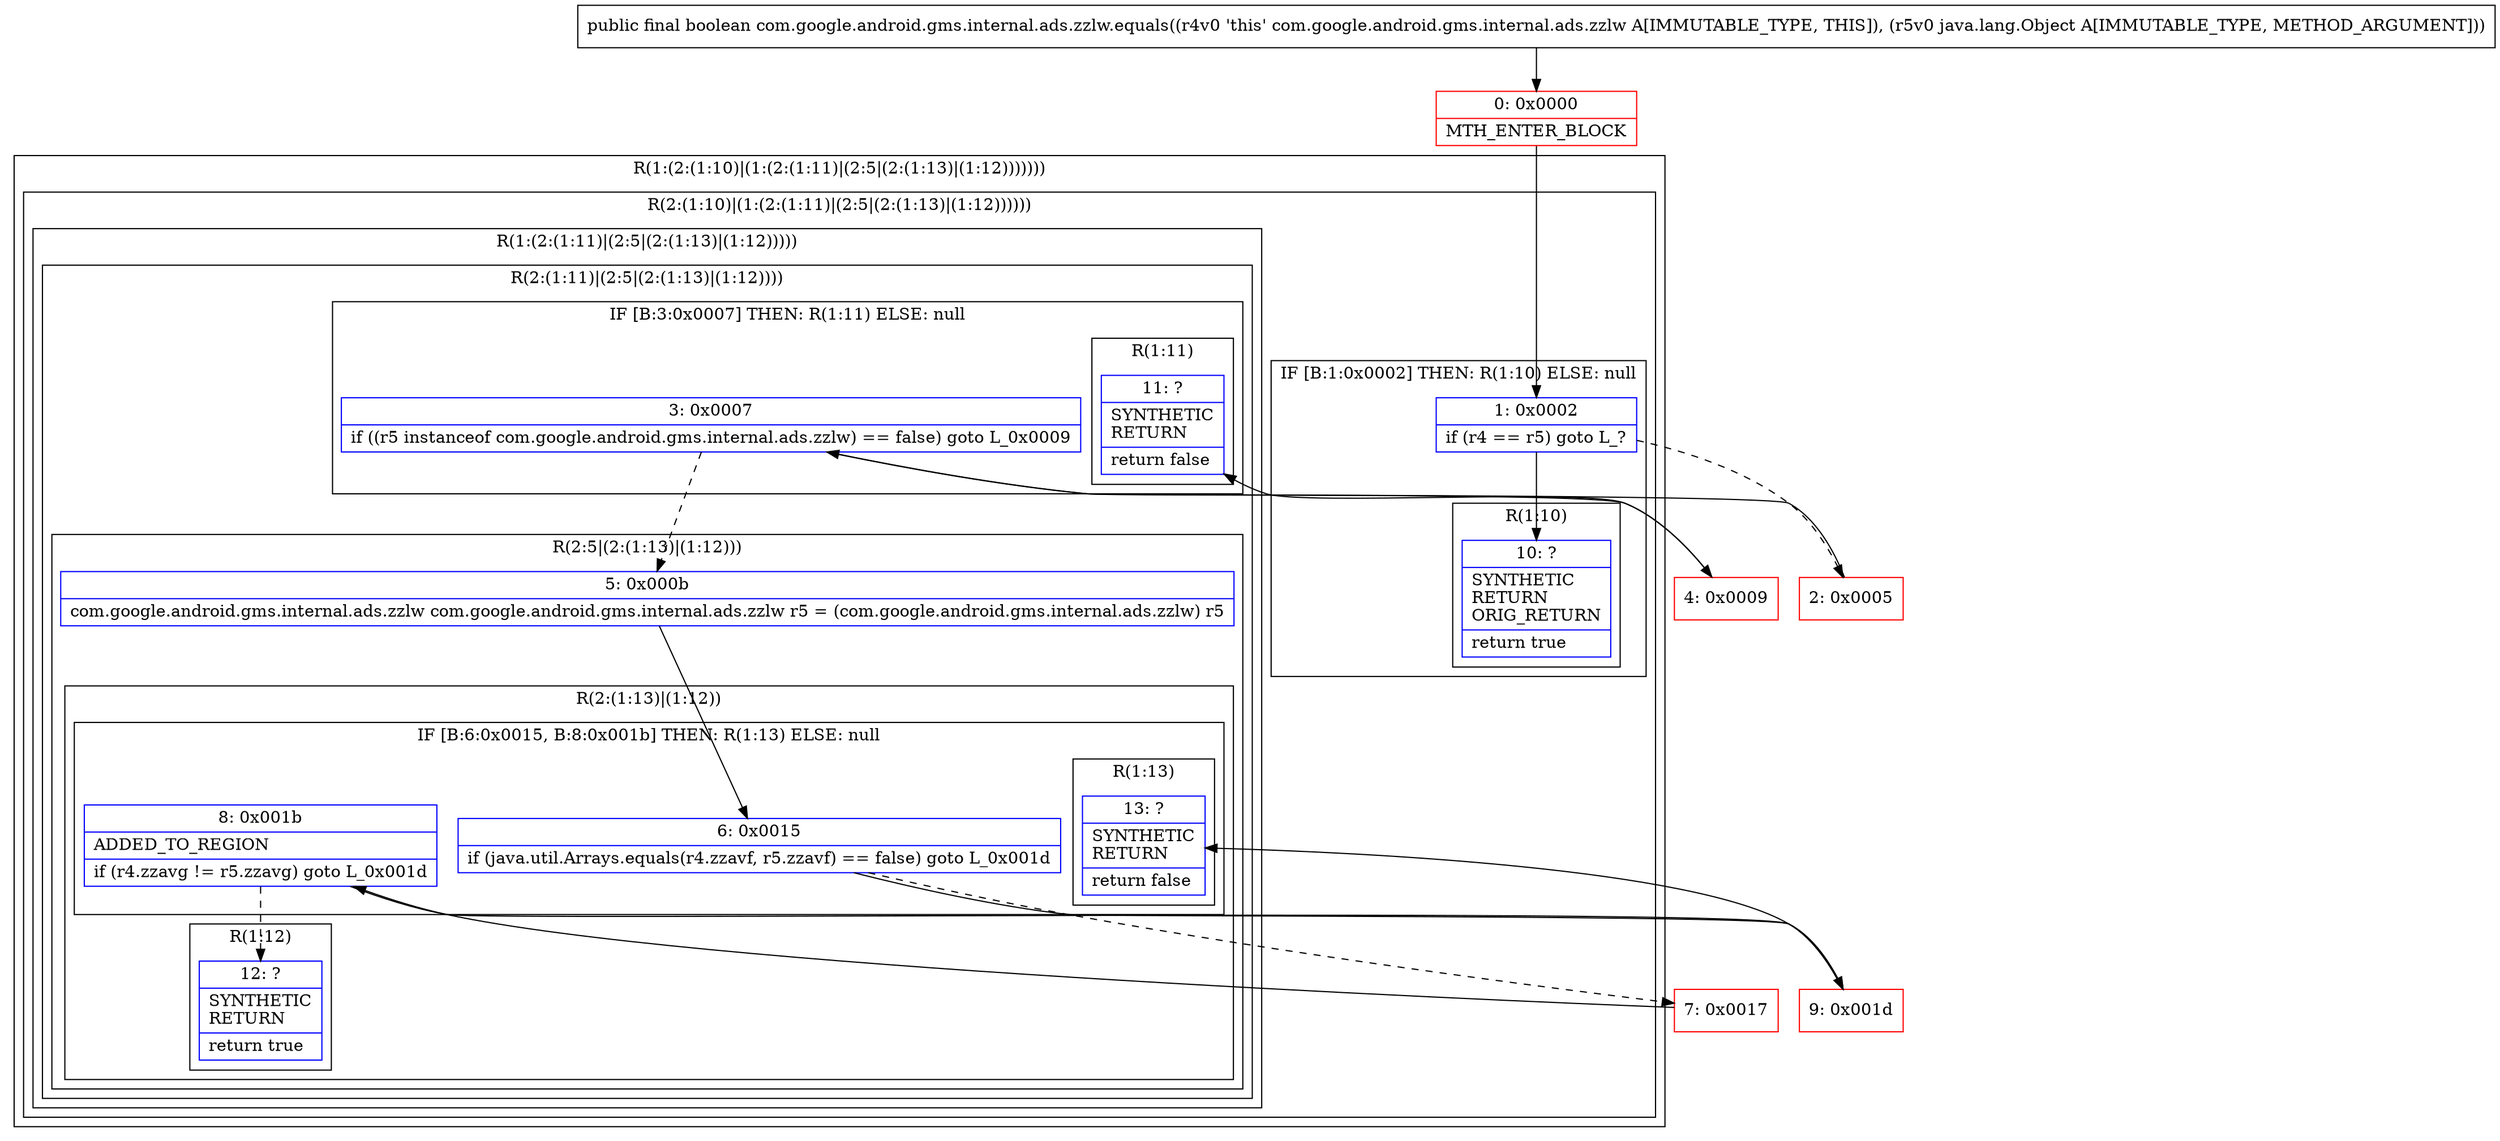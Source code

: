 digraph "CFG forcom.google.android.gms.internal.ads.zzlw.equals(Ljava\/lang\/Object;)Z" {
subgraph cluster_Region_765114447 {
label = "R(1:(2:(1:10)|(1:(2:(1:11)|(2:5|(2:(1:13)|(1:12)))))))";
node [shape=record,color=blue];
subgraph cluster_Region_403577480 {
label = "R(2:(1:10)|(1:(2:(1:11)|(2:5|(2:(1:13)|(1:12))))))";
node [shape=record,color=blue];
subgraph cluster_IfRegion_1741905003 {
label = "IF [B:1:0x0002] THEN: R(1:10) ELSE: null";
node [shape=record,color=blue];
Node_1 [shape=record,label="{1\:\ 0x0002|if (r4 == r5) goto L_?\l}"];
subgraph cluster_Region_1590772031 {
label = "R(1:10)";
node [shape=record,color=blue];
Node_10 [shape=record,label="{10\:\ ?|SYNTHETIC\lRETURN\lORIG_RETURN\l|return true\l}"];
}
}
subgraph cluster_Region_644989546 {
label = "R(1:(2:(1:11)|(2:5|(2:(1:13)|(1:12)))))";
node [shape=record,color=blue];
subgraph cluster_Region_1321420406 {
label = "R(2:(1:11)|(2:5|(2:(1:13)|(1:12))))";
node [shape=record,color=blue];
subgraph cluster_IfRegion_856587201 {
label = "IF [B:3:0x0007] THEN: R(1:11) ELSE: null";
node [shape=record,color=blue];
Node_3 [shape=record,label="{3\:\ 0x0007|if ((r5 instanceof com.google.android.gms.internal.ads.zzlw) == false) goto L_0x0009\l}"];
subgraph cluster_Region_1736576038 {
label = "R(1:11)";
node [shape=record,color=blue];
Node_11 [shape=record,label="{11\:\ ?|SYNTHETIC\lRETURN\l|return false\l}"];
}
}
subgraph cluster_Region_1888687552 {
label = "R(2:5|(2:(1:13)|(1:12)))";
node [shape=record,color=blue];
Node_5 [shape=record,label="{5\:\ 0x000b|com.google.android.gms.internal.ads.zzlw com.google.android.gms.internal.ads.zzlw r5 = (com.google.android.gms.internal.ads.zzlw) r5\l}"];
subgraph cluster_Region_1330176046 {
label = "R(2:(1:13)|(1:12))";
node [shape=record,color=blue];
subgraph cluster_IfRegion_1457136754 {
label = "IF [B:6:0x0015, B:8:0x001b] THEN: R(1:13) ELSE: null";
node [shape=record,color=blue];
Node_6 [shape=record,label="{6\:\ 0x0015|if (java.util.Arrays.equals(r4.zzavf, r5.zzavf) == false) goto L_0x001d\l}"];
Node_8 [shape=record,label="{8\:\ 0x001b|ADDED_TO_REGION\l|if (r4.zzavg != r5.zzavg) goto L_0x001d\l}"];
subgraph cluster_Region_468512583 {
label = "R(1:13)";
node [shape=record,color=blue];
Node_13 [shape=record,label="{13\:\ ?|SYNTHETIC\lRETURN\l|return false\l}"];
}
}
subgraph cluster_Region_1543262088 {
label = "R(1:12)";
node [shape=record,color=blue];
Node_12 [shape=record,label="{12\:\ ?|SYNTHETIC\lRETURN\l|return true\l}"];
}
}
}
}
}
}
}
Node_0 [shape=record,color=red,label="{0\:\ 0x0000|MTH_ENTER_BLOCK\l}"];
Node_2 [shape=record,color=red,label="{2\:\ 0x0005}"];
Node_4 [shape=record,color=red,label="{4\:\ 0x0009}"];
Node_7 [shape=record,color=red,label="{7\:\ 0x0017}"];
Node_9 [shape=record,color=red,label="{9\:\ 0x001d}"];
MethodNode[shape=record,label="{public final boolean com.google.android.gms.internal.ads.zzlw.equals((r4v0 'this' com.google.android.gms.internal.ads.zzlw A[IMMUTABLE_TYPE, THIS]), (r5v0 java.lang.Object A[IMMUTABLE_TYPE, METHOD_ARGUMENT])) }"];
MethodNode -> Node_0;
Node_1 -> Node_2[style=dashed];
Node_1 -> Node_10;
Node_3 -> Node_4;
Node_3 -> Node_5[style=dashed];
Node_5 -> Node_6;
Node_6 -> Node_7[style=dashed];
Node_6 -> Node_9;
Node_8 -> Node_9;
Node_8 -> Node_12[style=dashed];
Node_0 -> Node_1;
Node_2 -> Node_3;
Node_4 -> Node_11;
Node_7 -> Node_8;
Node_9 -> Node_13;
}

